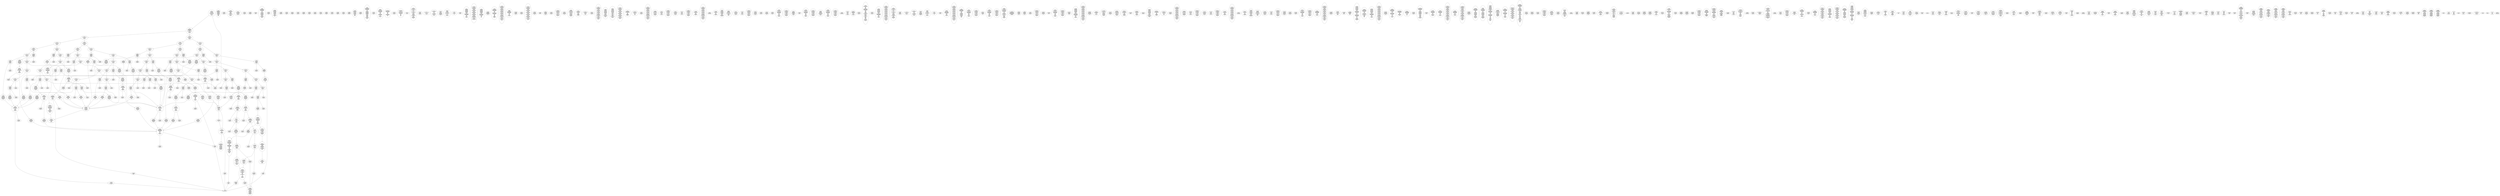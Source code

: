 /* Generated by GvGen v.1.0 (https://www.github.com/stricaud/gvgen) */

digraph G {
compound=true;
   node1 [label="[anywhere]"];
   node2 [label="# 0x0
PUSHX Data
PUSHX Data
MSTORE
PUSHX LogicData
CALLDATASIZE
LT
PUSHX Data
JUMPI
"];
   node3 [label="# 0xd
PUSHX Data
CALLDATALOAD
PUSHX BitData
SHR
PUSHX LogicData
GT
PUSHX Data
JUMPI
"];
   node4 [label="# 0x1e
PUSHX LogicData
GT
PUSHX Data
JUMPI
"];
   node5 [label="# 0x29
PUSHX LogicData
GT
PUSHX Data
JUMPI
"];
   node6 [label="# 0x34
PUSHX LogicData
EQ
PUSHX Data
JUMPI
"];
   node7 [label="# 0x3f
PUSHX LogicData
EQ
PUSHX Data
JUMPI
"];
   node8 [label="# 0x4a
PUSHX LogicData
EQ
PUSHX Data
JUMPI
"];
   node9 [label="# 0x55
PUSHX LogicData
EQ
PUSHX Data
JUMPI
"];
   node10 [label="# 0x60
PUSHX LogicData
EQ
PUSHX Data
JUMPI
"];
   node11 [label="# 0x6b
PUSHX Data
REVERT
"];
   node12 [label="# 0x6f
JUMPDEST
PUSHX LogicData
EQ
PUSHX Data
JUMPI
"];
   node13 [label="# 0x7b
PUSHX LogicData
EQ
PUSHX Data
JUMPI
"];
   node14 [label="# 0x86
PUSHX LogicData
EQ
PUSHX Data
JUMPI
"];
   node15 [label="# 0x91
PUSHX LogicData
EQ
PUSHX Data
JUMPI
"];
   node16 [label="# 0x9c
PUSHX LogicData
EQ
PUSHX Data
JUMPI
"];
   node17 [label="# 0xa7
PUSHX Data
REVERT
"];
   node18 [label="# 0xab
JUMPDEST
PUSHX LogicData
GT
PUSHX Data
JUMPI
"];
   node19 [label="# 0xb7
PUSHX LogicData
EQ
PUSHX Data
JUMPI
"];
   node20 [label="# 0xc2
PUSHX LogicData
EQ
PUSHX Data
JUMPI
"];
   node21 [label="# 0xcd
PUSHX LogicData
EQ
PUSHX Data
JUMPI
"];
   node22 [label="# 0xd8
PUSHX LogicData
EQ
PUSHX Data
JUMPI
"];
   node23 [label="# 0xe3
PUSHX LogicData
EQ
PUSHX Data
JUMPI
"];
   node24 [label="# 0xee
PUSHX Data
REVERT
"];
   node25 [label="# 0xf2
JUMPDEST
PUSHX LogicData
EQ
PUSHX Data
JUMPI
"];
   node26 [label="# 0xfe
PUSHX LogicData
EQ
PUSHX Data
JUMPI
"];
   node27 [label="# 0x109
PUSHX LogicData
EQ
PUSHX Data
JUMPI
"];
   node28 [label="# 0x114
PUSHX LogicData
EQ
PUSHX Data
JUMPI
"];
   node29 [label="# 0x11f
PUSHX LogicData
EQ
PUSHX Data
JUMPI
"];
   node30 [label="# 0x12a
PUSHX Data
REVERT
"];
   node31 [label="# 0x12e
JUMPDEST
PUSHX LogicData
GT
PUSHX Data
JUMPI
"];
   node32 [label="# 0x13a
PUSHX LogicData
GT
PUSHX Data
JUMPI
"];
   node33 [label="# 0x145
PUSHX LogicData
EQ
PUSHX Data
JUMPI
"];
   node34 [label="# 0x150
PUSHX LogicData
EQ
PUSHX Data
JUMPI
"];
   node35 [label="# 0x15b
PUSHX LogicData
EQ
PUSHX Data
JUMPI
"];
   node36 [label="# 0x166
PUSHX LogicData
EQ
PUSHX Data
JUMPI
"];
   node37 [label="# 0x171
PUSHX LogicData
EQ
PUSHX Data
JUMPI
"];
   node38 [label="# 0x17c
PUSHX Data
REVERT
"];
   node39 [label="# 0x180
JUMPDEST
PUSHX LogicData
EQ
PUSHX Data
JUMPI
"];
   node40 [label="# 0x18c
PUSHX LogicData
EQ
PUSHX Data
JUMPI
"];
   node41 [label="# 0x197
PUSHX LogicData
EQ
PUSHX Data
JUMPI
"];
   node42 [label="# 0x1a2
PUSHX LogicData
EQ
PUSHX Data
JUMPI
"];
   node43 [label="# 0x1ad
PUSHX LogicData
EQ
PUSHX Data
JUMPI
"];
   node44 [label="# 0x1b8
PUSHX Data
REVERT
"];
   node45 [label="# 0x1bc
JUMPDEST
PUSHX LogicData
GT
PUSHX Data
JUMPI
"];
   node46 [label="# 0x1c8
PUSHX LogicData
EQ
PUSHX Data
JUMPI
"];
   node47 [label="# 0x1d3
PUSHX LogicData
EQ
PUSHX Data
JUMPI
"];
   node48 [label="# 0x1de
PUSHX LogicData
EQ
PUSHX Data
JUMPI
"];
   node49 [label="# 0x1e9
PUSHX LogicData
EQ
PUSHX Data
JUMPI
"];
   node50 [label="# 0x1f4
PUSHX LogicData
EQ
PUSHX Data
JUMPI
"];
   node51 [label="# 0x1ff
PUSHX Data
REVERT
"];
   node52 [label="# 0x203
JUMPDEST
PUSHX LogicData
EQ
PUSHX Data
JUMPI
"];
   node53 [label="# 0x20e
PUSHX LogicData
EQ
PUSHX Data
JUMPI
"];
   node54 [label="# 0x219
PUSHX LogicData
EQ
PUSHX Data
JUMPI
"];
   node55 [label="# 0x224
PUSHX LogicData
EQ
PUSHX Data
JUMPI
"];
   node56 [label="# 0x22f
PUSHX LogicData
EQ
PUSHX Data
JUMPI
"];
   node57 [label="# 0x23a
JUMPDEST
PUSHX Data
REVERT
"];
   node58 [label="# 0x23f
JUMPDEST
CALLVALUE
ISZERO
PUSHX Data
JUMPI
"];
   node59 [label="# 0x247
PUSHX Data
REVERT
"];
   node60 [label="# 0x24b
JUMPDEST
PUSHX Data
PUSHX Data
CALLDATASIZE
PUSHX Data
PUSHX Data
JUMP
"];
   node61 [label="# 0x25a
JUMPDEST
PUSHX Data
PUSHX Data
MSTORE
PUSHX Data
MSTORE
PUSHX Data
SHA3
SLOAD
JUMP
"];
   node62 [label="# 0x26c
JUMPDEST
PUSHX MemData
MLOAD
MSTORE
PUSHX ArithData
ADD
"];
   node63 [label="# 0x276
JUMPDEST
PUSHX MemData
MLOAD
SUB
RETURN
"];
   node64 [label="# 0x27f
JUMPDEST
CALLVALUE
ISZERO
PUSHX Data
JUMPI
"];
   node65 [label="# 0x287
PUSHX Data
REVERT
"];
   node66 [label="# 0x28b
JUMPDEST
PUSHX Data
PUSHX Data
CALLDATASIZE
PUSHX Data
PUSHX Data
JUMP
"];
   node67 [label="# 0x29a
JUMPDEST
PUSHX Data
JUMP
"];
   node68 [label="# 0x29f
JUMPDEST
PUSHX MemData
MLOAD
ISZERO
ISZERO
MSTORE
PUSHX ArithData
ADD
PUSHX Data
JUMP
"];
   node69 [label="# 0x2af
JUMPDEST
CALLVALUE
ISZERO
PUSHX Data
JUMPI
"];
   node70 [label="# 0x2b7
PUSHX Data
REVERT
"];
   node71 [label="# 0x2bb
JUMPDEST
PUSHX Data
PUSHX Data
JUMP
"];
   node72 [label="# 0x2c4
JUMPDEST
PUSHX MemData
MLOAD
PUSHX Data
PUSHX Data
JUMP
"];
   node73 [label="# 0x2d1
JUMPDEST
CALLVALUE
ISZERO
PUSHX Data
JUMPI
"];
   node74 [label="# 0x2d9
PUSHX Data
REVERT
"];
   node75 [label="# 0x2dd
JUMPDEST
PUSHX Data
PUSHX Data
CALLDATASIZE
PUSHX Data
PUSHX Data
JUMP
"];
   node76 [label="# 0x2ec
JUMPDEST
PUSHX Data
JUMP
"];
   node77 [label="# 0x2f1
JUMPDEST
PUSHX MemData
MLOAD
PUSHX ArithData
PUSHX BitData
PUSHX BitData
SHL
SUB
AND
MSTORE
PUSHX ArithData
ADD
PUSHX Data
JUMP
"];
   node78 [label="# 0x309
JUMPDEST
CALLVALUE
ISZERO
PUSHX Data
JUMPI
"];
   node79 [label="# 0x311
PUSHX Data
REVERT
"];
   node80 [label="# 0x315
JUMPDEST
PUSHX Data
PUSHX Data
CALLDATASIZE
PUSHX Data
PUSHX Data
JUMP
"];
   node81 [label="# 0x324
JUMPDEST
PUSHX Data
JUMP
"];
   node82 [label="# 0x329
JUMPDEST
STOP
"];
   node83 [label="# 0x32b
JUMPDEST
CALLVALUE
ISZERO
PUSHX Data
JUMPI
"];
   node84 [label="# 0x333
PUSHX Data
REVERT
"];
   node85 [label="# 0x337
JUMPDEST
SELFBALANCE
PUSHX Data
JUMP
"];
   node86 [label="# 0x33e
JUMPDEST
CALLVALUE
ISZERO
PUSHX Data
JUMPI
"];
   node87 [label="# 0x346
PUSHX Data
REVERT
"];
   node88 [label="# 0x34a
JUMPDEST
PUSHX Data
PUSHX Data
CALLDATASIZE
PUSHX Data
PUSHX Data
JUMP
"];
   node89 [label="# 0x359
JUMPDEST
PUSHX ArithData
PUSHX BitData
PUSHX BitData
SHL
SUB
AND
PUSHX Data
MSTORE
PUSHX Data
PUSHX Data
MSTORE
PUSHX Data
SHA3
SLOAD
PUSHX BitData
AND
JUMP
"];
   node90 [label="# 0x377
JUMPDEST
CALLVALUE
ISZERO
PUSHX Data
JUMPI
"];
   node91 [label="# 0x37f
PUSHX Data
REVERT
"];
   node92 [label="# 0x383
JUMPDEST
PUSHX Data
PUSHX Data
CALLDATASIZE
PUSHX Data
PUSHX Data
JUMP
"];
   node93 [label="# 0x392
JUMPDEST
PUSHX Data
JUMP
"];
   node94 [label="# 0x397
JUMPDEST
CALLVALUE
ISZERO
PUSHX Data
JUMPI
"];
   node95 [label="# 0x39f
PUSHX Data
REVERT
"];
   node96 [label="# 0x3a3
JUMPDEST
PUSHX Data
PUSHX Data
CALLDATASIZE
PUSHX Data
PUSHX Data
JUMP
"];
   node97 [label="# 0x3b2
JUMPDEST
PUSHX Data
PUSHX Data
MSTORE
PUSHX Data
MSTORE
PUSHX Data
SHA3
SLOAD
PUSHX BitData
AND
JUMP
"];
   node98 [label="# 0x3c7
JUMPDEST
CALLVALUE
ISZERO
PUSHX Data
JUMPI
"];
   node99 [label="# 0x3cf
PUSHX Data
REVERT
"];
   node100 [label="# 0x3d3
JUMPDEST
PUSHX Data
PUSHX StorData
SLOAD
JUMP
"];
   node101 [label="# 0x3dd
JUMPDEST
CALLVALUE
ISZERO
PUSHX Data
JUMPI
"];
   node102 [label="# 0x3e5
PUSHX Data
REVERT
"];
   node103 [label="# 0x3e9
JUMPDEST
PUSHX Data
PUSHX Data
CALLDATASIZE
PUSHX Data
PUSHX Data
JUMP
"];
   node104 [label="# 0x3f8
JUMPDEST
PUSHX Data
JUMP
"];
   node105 [label="# 0x3fd
JUMPDEST
PUSHX Data
PUSHX Data
CALLDATASIZE
PUSHX Data
PUSHX Data
JUMP
"];
   node106 [label="# 0x40b
JUMPDEST
PUSHX Data
JUMP
"];
   node107 [label="# 0x410
JUMPDEST
PUSHX Data
PUSHX Data
CALLDATASIZE
PUSHX Data
PUSHX Data
JUMP
"];
   node108 [label="# 0x41e
JUMPDEST
PUSHX Data
JUMP
"];
   node109 [label="# 0x423
JUMPDEST
CALLVALUE
ISZERO
PUSHX Data
JUMPI
"];
   node110 [label="# 0x42b
PUSHX Data
REVERT
"];
   node111 [label="# 0x42f
JUMPDEST
PUSHX Data
PUSHX Data
CALLDATASIZE
PUSHX Data
PUSHX Data
JUMP
"];
   node112 [label="# 0x43e
JUMPDEST
PUSHX Data
JUMP
"];
   node113 [label="# 0x443
JUMPDEST
CALLVALUE
ISZERO
PUSHX Data
JUMPI
"];
   node114 [label="# 0x44b
PUSHX Data
REVERT
"];
   node115 [label="# 0x44f
JUMPDEST
PUSHX Data
PUSHX Data
CALLDATASIZE
PUSHX Data
PUSHX Data
JUMP
"];
   node116 [label="# 0x45e
JUMPDEST
PUSHX Data
JUMP
"];
   node117 [label="# 0x463
JUMPDEST
CALLVALUE
ISZERO
PUSHX Data
JUMPI
"];
   node118 [label="# 0x46b
PUSHX Data
REVERT
"];
   node119 [label="# 0x46f
JUMPDEST
PUSHX Data
PUSHX Data
JUMP
"];
   node120 [label="# 0x478
JUMPDEST
CALLVALUE
ISZERO
PUSHX Data
JUMPI
"];
   node121 [label="# 0x480
PUSHX Data
REVERT
"];
   node122 [label="# 0x484
JUMPDEST
PUSHX Data
PUSHX Data
CALLDATASIZE
PUSHX Data
PUSHX Data
JUMP
"];
   node123 [label="# 0x493
JUMPDEST
PUSHX Data
JUMP
"];
   node124 [label="# 0x498
JUMPDEST
CALLVALUE
ISZERO
PUSHX Data
JUMPI
"];
   node125 [label="# 0x4a0
PUSHX Data
REVERT
"];
   node126 [label="# 0x4a4
JUMPDEST
PUSHX Data
PUSHX Data
JUMP
"];
   node127 [label="# 0x4ad
JUMPDEST
CALLVALUE
ISZERO
PUSHX Data
JUMPI
"];
   node128 [label="# 0x4b5
PUSHX Data
REVERT
"];
   node129 [label="# 0x4b9
JUMPDEST
PUSHX Data
PUSHX Data
CALLDATASIZE
PUSHX Data
PUSHX Data
JUMP
"];
   node130 [label="# 0x4c8
JUMPDEST
PUSHX Data
JUMP
"];
   node131 [label="# 0x4cd
JUMPDEST
CALLVALUE
ISZERO
PUSHX Data
JUMPI
"];
   node132 [label="# 0x4d5
PUSHX Data
REVERT
"];
   node133 [label="# 0x4d9
JUMPDEST
PUSHX Data
PUSHX Data
JUMP
"];
   node134 [label="# 0x4e2
JUMPDEST
CALLVALUE
ISZERO
PUSHX Data
JUMPI
"];
   node135 [label="# 0x4ea
PUSHX Data
REVERT
"];
   node136 [label="# 0x4ee
JUMPDEST
PUSHX Data
PUSHX StorData
SLOAD
JUMP
"];
   node137 [label="# 0x4f8
JUMPDEST
CALLVALUE
ISZERO
PUSHX Data
JUMPI
"];
   node138 [label="# 0x500
PUSHX Data
REVERT
"];
   node139 [label="# 0x504
JUMPDEST
PUSHX StorData
SLOAD
PUSHX ArithData
PUSHX BitData
PUSHX BitData
SHL
SUB
AND
PUSHX Data
JUMP
"];
   node140 [label="# 0x516
JUMPDEST
CALLVALUE
ISZERO
PUSHX Data
JUMPI
"];
   node141 [label="# 0x51e
PUSHX Data
REVERT
"];
   node142 [label="# 0x522
JUMPDEST
PUSHX Data
PUSHX Data
CALLDATASIZE
PUSHX Data
PUSHX Data
JUMP
"];
   node143 [label="# 0x531
JUMPDEST
PUSHX Data
JUMP
"];
   node144 [label="# 0x536
JUMPDEST
CALLVALUE
ISZERO
PUSHX Data
JUMPI
"];
   node145 [label="# 0x53e
PUSHX Data
REVERT
"];
   node146 [label="# 0x542
JUMPDEST
PUSHX Data
PUSHX Data
JUMP
"];
   node147 [label="# 0x54b
JUMPDEST
CALLVALUE
ISZERO
PUSHX Data
JUMPI
"];
   node148 [label="# 0x553
PUSHX Data
REVERT
"];
   node149 [label="# 0x557
JUMPDEST
PUSHX Data
PUSHX StorData
SLOAD
JUMP
"];
   node150 [label="# 0x561
JUMPDEST
CALLVALUE
ISZERO
PUSHX Data
JUMPI
"];
   node151 [label="# 0x569
PUSHX Data
REVERT
"];
   node152 [label="# 0x56d
JUMPDEST
PUSHX Data
PUSHX StorData
SLOAD
JUMP
"];
   node153 [label="# 0x577
JUMPDEST
CALLVALUE
ISZERO
PUSHX Data
JUMPI
"];
   node154 [label="# 0x57f
PUSHX Data
REVERT
"];
   node155 [label="# 0x583
JUMPDEST
PUSHX Data
PUSHX Data
CALLDATASIZE
PUSHX Data
PUSHX Data
JUMP
"];
   node156 [label="# 0x592
JUMPDEST
PUSHX Data
JUMP
"];
   node157 [label="# 0x597
JUMPDEST
CALLVALUE
ISZERO
PUSHX Data
JUMPI
"];
   node158 [label="# 0x59f
PUSHX Data
REVERT
"];
   node159 [label="# 0x5a3
JUMPDEST
PUSHX Data
PUSHX Data
CALLDATASIZE
PUSHX Data
PUSHX Data
JUMP
"];
   node160 [label="# 0x5b2
JUMPDEST
PUSHX Data
JUMP
"];
   node161 [label="# 0x5b7
JUMPDEST
CALLVALUE
ISZERO
PUSHX Data
JUMPI
"];
   node162 [label="# 0x5bf
PUSHX Data
REVERT
"];
   node163 [label="# 0x5c3
JUMPDEST
PUSHX Data
PUSHX StorData
SLOAD
JUMP
"];
   node164 [label="# 0x5cd
JUMPDEST
CALLVALUE
ISZERO
PUSHX Data
JUMPI
"];
   node165 [label="# 0x5d5
PUSHX Data
REVERT
"];
   node166 [label="# 0x5d9
JUMPDEST
PUSHX Data
PUSHX StorData
SLOAD
JUMP
"];
   node167 [label="# 0x5e3
JUMPDEST
CALLVALUE
ISZERO
PUSHX Data
JUMPI
"];
   node168 [label="# 0x5eb
PUSHX Data
REVERT
"];
   node169 [label="# 0x5ef
JUMPDEST
PUSHX Data
PUSHX Data
CALLDATASIZE
PUSHX Data
PUSHX Data
JUMP
"];
   node170 [label="# 0x5fe
JUMPDEST
PUSHX Data
JUMP
"];
   node171 [label="# 0x603
JUMPDEST
CALLVALUE
ISZERO
PUSHX Data
JUMPI
"];
   node172 [label="# 0x60b
PUSHX Data
REVERT
"];
   node173 [label="# 0x60f
JUMPDEST
PUSHX Data
PUSHX Data
CALLDATASIZE
PUSHX Data
PUSHX Data
JUMP
"];
   node174 [label="# 0x61e
JUMPDEST
PUSHX Data
JUMP
"];
   node175 [label="# 0x623
JUMPDEST
CALLVALUE
ISZERO
PUSHX Data
JUMPI
"];
   node176 [label="# 0x62b
PUSHX Data
REVERT
"];
   node177 [label="# 0x62f
JUMPDEST
PUSHX Data
PUSHX Data
JUMP
"];
   node178 [label="# 0x638
JUMPDEST
CALLVALUE
ISZERO
PUSHX Data
JUMPI
"];
   node179 [label="# 0x640
PUSHX Data
REVERT
"];
   node180 [label="# 0x644
JUMPDEST
PUSHX Data
PUSHX StorData
SLOAD
JUMP
"];
   node181 [label="# 0x64e
JUMPDEST
CALLVALUE
ISZERO
PUSHX Data
JUMPI
"];
   node182 [label="# 0x656
PUSHX Data
REVERT
"];
   node183 [label="# 0x65a
JUMPDEST
PUSHX Data
PUSHX Data
CALLDATASIZE
PUSHX Data
PUSHX Data
JUMP
"];
   node184 [label="# 0x669
JUMPDEST
PUSHX Data
JUMP
"];
   node185 [label="# 0x66e
JUMPDEST
CALLVALUE
ISZERO
PUSHX Data
JUMPI
"];
   node186 [label="# 0x676
PUSHX Data
REVERT
"];
   node187 [label="# 0x67a
JUMPDEST
PUSHX Data
PUSHX StorData
SLOAD
JUMP
"];
   node188 [label="# 0x684
JUMPDEST
CALLVALUE
ISZERO
PUSHX Data
JUMPI
"];
   node189 [label="# 0x68c
PUSHX Data
REVERT
"];
   node190 [label="# 0x690
JUMPDEST
PUSHX Data
PUSHX Data
CALLDATASIZE
PUSHX Data
PUSHX Data
JUMP
"];
   node191 [label="# 0x69f
JUMPDEST
PUSHX Data
PUSHX Data
MSTORE
PUSHX Data
MSTORE
PUSHX Data
SHA3
SLOAD
JUMP
"];
   node192 [label="# 0x6b1
JUMPDEST
PUSHX Data
PUSHX Data
CALLDATASIZE
PUSHX Data
PUSHX Data
JUMP
"];
   node193 [label="# 0x6bf
JUMPDEST
PUSHX Data
JUMP
"];
   node194 [label="# 0x6c4
JUMPDEST
CALLVALUE
ISZERO
PUSHX Data
JUMPI
"];
   node195 [label="# 0x6cc
PUSHX Data
REVERT
"];
   node196 [label="# 0x6d0
JUMPDEST
PUSHX Data
PUSHX Data
CALLDATASIZE
PUSHX Data
PUSHX Data
JUMP
"];
   node197 [label="# 0x6df
JUMPDEST
PUSHX ArithData
PUSHX BitData
PUSHX BitData
SHL
SUB
AND
PUSHX Data
MSTORE
PUSHX Data
PUSHX Data
MSTORE
PUSHX Data
SHA3
AND
MSTORE
MSTORE
SHA3
SLOAD
PUSHX BitData
AND
JUMP
"];
   node198 [label="# 0x70d
JUMPDEST
CALLVALUE
ISZERO
PUSHX Data
JUMPI
"];
   node199 [label="# 0x715
PUSHX Data
REVERT
"];
   node200 [label="# 0x719
JUMPDEST
PUSHX Data
PUSHX Data
CALLDATASIZE
PUSHX Data
PUSHX Data
JUMP
"];
   node201 [label="# 0x728
JUMPDEST
PUSHX Data
JUMP
"];
   node202 [label="# 0x72d
JUMPDEST
PUSHX Data
PUSHX ArithData
PUSHX BitData
PUSHX BitData
SHL
SUB
NOT
AND
PUSHX BitData
PUSHX BitData
SHL
EQ
PUSHX Data
JUMPI
"];
   node203 [label="# 0x749
PUSHX ArithData
PUSHX BitData
PUSHX BitData
SHL
SUB
NOT
AND
PUSHX BitData
PUSHX BitData
SHL
EQ
"];
   node204 [label="# 0x75e
JUMPDEST
PUSHX Data
JUMPI
"];
   node205 [label="# 0x764
PUSHX BitData
PUSHX BitData
SHL
PUSHX ArithData
PUSHX BitData
PUSHX BitData
SHL
SUB
NOT
AND
EQ
"];
   node206 [label="# 0x779
JUMPDEST
JUMP
"];
   node207 [label="# 0x77f
JUMPDEST
PUSHX Data
PUSHX StorData
SLOAD
PUSHX Data
PUSHX Data
JUMP
"];
   node208 [label="# 0x78e
JUMPDEST
PUSHX ArithData
ADD
PUSHX ArithData
DIV
MUL
PUSHX ArithData
ADD
PUSHX MemData
MLOAD
ADD
PUSHX Data
MSTORE
MSTORE
PUSHX ArithData
ADD
SLOAD
PUSHX Data
PUSHX Data
JUMP
"];
   node209 [label="# 0x7ba
JUMPDEST
ISZERO
PUSHX Data
JUMPI
"];
   node210 [label="# 0x7c1
PUSHX LogicData
LT
PUSHX Data
JUMPI
"];
   node211 [label="# 0x7c9
PUSHX ArithData
SLOAD
DIV
MUL
MSTORE
PUSHX ArithData
ADD
PUSHX Data
JUMP
"];
   node212 [label="# 0x7dc
JUMPDEST
ADD
PUSHX Data
MSTORE
PUSHX Data
PUSHX Data
SHA3
"];
   node213 [label="# 0x7ea
JUMPDEST
SLOAD
MSTORE
PUSHX ArithData
ADD
PUSHX ArithData
ADD
GT
PUSHX Data
JUMPI
"];
   node214 [label="# 0x7fe
SUB
PUSHX BitData
AND
ADD
"];
   node215 [label="# 0x807
JUMPDEST
JUMP
"];
   node216 [label="# 0x811
JUMPDEST
PUSHX Data
MSTORE
PUSHX Data
PUSHX Data
MSTORE
PUSHX Data
SHA3
SLOAD
PUSHX ArithData
PUSHX BitData
PUSHX BitData
SHL
SUB
AND
PUSHX Data
JUMPI
"];
   node217 [label="# 0x82e
PUSHX MemData
MLOAD
PUSHX BitData
PUSHX BitData
SHL
MSTORE
PUSHX Data
PUSHX ArithData
ADD
MSTORE
PUSHX Data
PUSHX ArithData
ADD
MSTORE
PUSHX Data
PUSHX ArithData
ADD
MSTORE
PUSHX BitData
PUSHX BitData
SHL
PUSHX ArithData
ADD
MSTORE
PUSHX ArithData
ADD
"];
   node218 [label="# 0x886
JUMPDEST
PUSHX MemData
MLOAD
SUB
REVERT
"];
   node219 [label="# 0x88f
JUMPDEST
PUSHX Data
MSTORE
PUSHX Data
PUSHX Data
MSTORE
PUSHX Data
SHA3
SLOAD
PUSHX ArithData
PUSHX BitData
PUSHX BitData
SHL
SUB
AND
JUMP
"];
   node220 [label="# 0x8ab
JUMPDEST
PUSHX Data
PUSHX Data
PUSHX Data
JUMP
"];
   node221 [label="# 0x8b6
JUMPDEST
PUSHX ArithData
PUSHX BitData
PUSHX BitData
SHL
SUB
AND
PUSHX ArithData
PUSHX BitData
PUSHX BitData
SHL
SUB
AND
EQ
ISZERO
PUSHX Data
JUMPI
"];
   node222 [label="# 0x8d3
PUSHX MemData
MLOAD
PUSHX BitData
PUSHX BitData
SHL
MSTORE
PUSHX Data
PUSHX ArithData
ADD
MSTORE
PUSHX Data
PUSHX ArithData
ADD
MSTORE
PUSHX Data
PUSHX ArithData
ADD
MSTORE
PUSHX BitData
PUSHX BitData
SHL
PUSHX ArithData
ADD
MSTORE
PUSHX ArithData
ADD
PUSHX Data
JUMP
"];
   node223 [label="# 0x924
JUMPDEST
CALLER
PUSHX ArithData
PUSHX BitData
PUSHX BitData
SHL
SUB
AND
EQ
PUSHX Data
JUMPI
"];
   node224 [label="# 0x936
PUSHX Data
CALLER
PUSHX Data
JUMP
"];
   node225 [label="# 0x940
JUMPDEST
PUSHX Data
JUMPI
"];
   node226 [label="# 0x945
PUSHX MemData
MLOAD
PUSHX BitData
PUSHX BitData
SHL
MSTORE
PUSHX Data
PUSHX ArithData
ADD
MSTORE
PUSHX Data
PUSHX ArithData
ADD
MSTORE
PUSHX Data
PUSHX ArithData
ADD
MSTORE
PUSHX Data
PUSHX ArithData
ADD
MSTORE
PUSHX ArithData
ADD
PUSHX Data
JUMP
"];
   node227 [label="# 0x9b2
JUMPDEST
PUSHX Data
PUSHX Data
JUMP
"];
   node228 [label="# 0x9bc
JUMPDEST
JUMP
"];
   node229 [label="# 0x9c1
JUMPDEST
PUSHX Data
CALLER
PUSHX Data
JUMP
"];
   node230 [label="# 0x9cb
JUMPDEST
PUSHX Data
JUMPI
"];
   node231 [label="# 0x9d0
PUSHX MemData
MLOAD
PUSHX BitData
PUSHX BitData
SHL
MSTORE
PUSHX ArithData
ADD
PUSHX Data
PUSHX Data
JUMP
"];
   node232 [label="# 0x9e7
JUMPDEST
PUSHX Data
PUSHX Data
JUMP
"];
   node233 [label="# 0x9f2
JUMPDEST
PUSHX Data
PUSHX MemData
MLOAD
PUSHX ArithData
ADD
PUSHX Data
MSTORE
PUSHX Data
MSTORE
PUSHX Data
JUMP
"];
   node234 [label="# 0xa0d
JUMPDEST
PUSHX StorData
SLOAD
TIMESTAMP
LT
ISZERO
ISZERO
PUSHX Data
JUMPI
"];
   node235 [label="# 0xa1a
PUSHX StorData
SLOAD
TIMESTAMP
GT
ISZERO
"];
   node236 [label="# 0xa21
JUMPDEST
PUSHX Data
JUMPI
"];
   node237 [label="# 0xa26
PUSHX MemData
MLOAD
PUSHX BitData
PUSHX BitData
SHL
MSTORE
PUSHX Data
PUSHX ArithData
ADD
MSTORE
PUSHX Data
PUSHX ArithData
ADD
MSTORE
PUSHX BitData
PUSHX BitData
SHL
PUSHX ArithData
ADD
MSTORE
PUSHX ArithData
ADD
PUSHX Data
JUMP
"];
   node238 [label="# 0xa5f
JUMPDEST
CALLER
PUSHX Data
MSTORE
PUSHX Data
PUSHX Data
MSTORE
PUSHX Data
SHA3
SLOAD
PUSHX Data
PUSHX BitData
AND
PUSHX Data
JUMP
"];
   node239 [label="# 0xa7c
JUMPDEST
CALLER
PUSHX Data
MSTORE
PUSHX Data
PUSHX Data
MSTORE
PUSHX Data
SHA3
SLOAD
PUSHX BitData
AND
ISZERO
ISZERO
PUSHX LogicData
EQ
PUSHX Data
JUMPI
"];
   node240 [label="# 0xa9c
PUSHX MemData
MLOAD
PUSHX BitData
PUSHX BitData
SHL
MSTORE
PUSHX Data
PUSHX ArithData
ADD
MSTORE
PUSHX Data
PUSHX ArithData
ADD
MSTORE
PUSHX Data
PUSHX ArithData
ADD
MSTORE
PUSHX ArithData
ADD
PUSHX Data
JUMP
"];
   node241 [label="# 0xae3
JUMPDEST
PUSHX LogicData
PUSHX BitData
AND
LT
ISZERO
ISZERO
PUSHX Data
JUMPI
"];
   node242 [label="# 0xaf2
PUSHX StorData
SLOAD
PUSHX BitData
AND
GT
ISZERO
"];
   node243 [label="# 0xafc
JUMPDEST
PUSHX Data
JUMPI
"];
   node244 [label="# 0xb01
PUSHX MemData
MLOAD
PUSHX BitData
PUSHX BitData
SHL
MSTORE
PUSHX Data
PUSHX ArithData
ADD
MSTORE
PUSHX Data
PUSHX ArithData
ADD
MSTORE
PUSHX BitData
PUSHX BitData
SHL
PUSHX ArithData
ADD
MSTORE
PUSHX ArithData
ADD
PUSHX Data
JUMP
"];
   node245 [label="# 0xb40
JUMPDEST
PUSHX BitData
AND
PUSHX StorData
SLOAD
PUSHX Data
PUSHX Data
JUMP
"];
   node246 [label="# 0xb51
JUMPDEST
CALLVALUE
LT
ISZERO
PUSHX Data
JUMPI
"];
   node247 [label="# 0xb59
PUSHX MemData
MLOAD
PUSHX BitData
PUSHX BitData
SHL
MSTORE
PUSHX ArithData
ADD
PUSHX Data
PUSHX Data
JUMP
"];
   node248 [label="# 0xb70
JUMPDEST
PUSHX StorData
SLOAD
PUSHX Data
PUSHX Data
JUMP
"];
   node249 [label="# 0xb7b
JUMPDEST
GT
ISZERO
PUSHX Data
JUMPI
"];
   node250 [label="# 0xb82
PUSHX MemData
MLOAD
PUSHX BitData
PUSHX BitData
SHL
MSTORE
PUSHX ArithData
ADD
PUSHX Data
PUSHX Data
JUMP
"];
   node251 [label="# 0xb99
JUMPDEST
PUSHX StorData
SLOAD
GT
ISZERO
PUSHX Data
JUMPI
"];
   node252 [label="# 0xba4
PUSHX MemData
MLOAD
PUSHX BitData
PUSHX BitData
SHL
MSTORE
PUSHX Data
PUSHX ArithData
ADD
MSTORE
PUSHX Data
PUSHX ArithData
ADD
MSTORE
PUSHX BitData
PUSHX BitData
SHL
PUSHX ArithData
ADD
MSTORE
PUSHX ArithData
ADD
PUSHX Data
JUMP
"];
   node253 [label="# 0xbe5
JUMPDEST
PUSHX Data
"];
   node254 [label="# 0xbe8
JUMPDEST
PUSHX BitData
AND
LT
ISZERO
PUSHX Data
JUMPI
"];
   node255 [label="# 0xbf4
CALLER
PUSHX Data
MSTORE
PUSHX Data
PUSHX Data
MSTORE
PUSHX Data
SHA3
SLOAD
PUSHX Data
PUSHX Data
JUMP
"];
   node256 [label="# 0xc0e
JUMPDEST
SSTORE
PUSHX Data
PUSHX StorData
SLOAD
PUSHX ArithData
ADD
SSTORE
JUMP
"];
   node257 [label="# 0xc21
JUMPDEST
PUSHX StorData
SLOAD
PUSHX Data
PUSHX Data
JUMP
"];
   node258 [label="# 0xc2c
JUMPDEST
GT
ISZERO
PUSHX Data
JUMPI
"];
   node259 [label="# 0xc33
PUSHX MemData
MLOAD
PUSHX BitData
PUSHX BitData
SHL
MSTORE
PUSHX ArithData
ADD
PUSHX Data
PUSHX Data
JUMP
"];
   node260 [label="# 0xc4a
JUMPDEST
PUSHX Data
CALLER
PUSHX Data
PUSHX Data
JUMP
"];
   node261 [label="# 0xc56
JUMPDEST
PUSHX Data
JUMP
"];
   node262 [label="# 0xc5b
JUMPDEST
PUSHX Data
PUSHX Data
JUMP
"];
   node263 [label="# 0xc65
JUMPDEST
PUSHX Data
JUMP
"];
   node264 [label="# 0xc6d
JUMPDEST
PUSHX StorData
SLOAD
PUSHX ArithData
PUSHX BitData
PUSHX BitData
SHL
SUB
AND
CALLER
EQ
PUSHX Data
JUMPI
"];
   node265 [label="# 0xc80
PUSHX MemData
MLOAD
PUSHX BitData
PUSHX BitData
SHL
MSTORE
PUSHX ArithData
ADD
PUSHX Data
PUSHX Data
JUMP
"];
   node266 [label="# 0xc97
JUMPDEST
PUSHX Data
ADDRESS
PUSHX BitData
AND
PUSHX Data
JUMP
"];
   node267 [label="# 0xca5
JUMPDEST
JUMP
"];
   node268 [label="# 0xca9
JUMPDEST
PUSHX StorData
SLOAD
PUSHX ArithData
PUSHX BitData
PUSHX BitData
SHL
SUB
AND
CALLER
EQ
PUSHX Data
JUMPI
"];
   node269 [label="# 0xcbc
PUSHX MemData
MLOAD
PUSHX BitData
PUSHX BitData
SHL
MSTORE
PUSHX ArithData
ADD
PUSHX Data
PUSHX Data
JUMP
"];
   node270 [label="# 0xcd3
JUMPDEST
MLOAD
PUSHX Data
PUSHX Data
PUSHX ArithData
ADD
PUSHX Data
JUMP
"];
   node271 [label="# 0xce6
JUMPDEST
PUSHX StorData
SLOAD
PUSHX ArithData
PUSHX BitData
PUSHX BitData
SHL
SUB
AND
CALLER
EQ
PUSHX Data
JUMPI
"];
   node272 [label="# 0xcf9
PUSHX MemData
MLOAD
PUSHX BitData
PUSHX BitData
SHL
MSTORE
PUSHX ArithData
ADD
PUSHX Data
PUSHX Data
JUMP
"];
   node273 [label="# 0xd10
JUMPDEST
PUSHX Data
"];
   node274 [label="# 0xd13
JUMPDEST
MLOAD
LT
ISZERO
PUSHX Data
JUMPI
"];
   node275 [label="# 0xd1d
PUSHX Data
PUSHX Data
PUSHX Data
MLOAD
LT
PUSHX Data
JUMPI
"];
   node276 [label="# 0xd2d
PUSHX Data
PUSHX Data
JUMP
"];
   node277 [label="# 0xd34
JUMPDEST
PUSHX ArithData
MUL
ADD
ADD
MLOAD
PUSHX ArithData
PUSHX BitData
PUSHX BitData
SHL
SUB
AND
MSTORE
ADD
MSTORE
PUSHX ArithData
ADD
PUSHX Data
SHA3
SLOAD
PUSHX BitData
NOT
AND
ISZERO
ISZERO
OR
SSTORE
PUSHX Data
PUSHX Data
JUMP
"];
   node278 [label="# 0xd70
JUMPDEST
PUSHX Data
JUMP
"];
   node279 [label="# 0xd78
JUMPDEST
PUSHX Data
PUSHX Data
PUSHX StorData
SLOAD
JUMP
"];
   node280 [label="# 0xd83
JUMPDEST
JUMP
"];
   node281 [label="# 0xd88
JUMPDEST
PUSHX Data
MSTORE
PUSHX Data
PUSHX Data
MSTORE
PUSHX Data
SHA3
SLOAD
PUSHX ArithData
PUSHX BitData
PUSHX BitData
SHL
SUB
AND
PUSHX Data
JUMPI
"];
   node282 [label="# 0xda6
PUSHX MemData
MLOAD
PUSHX BitData
PUSHX BitData
SHL
MSTORE
PUSHX Data
PUSHX ArithData
ADD
MSTORE
PUSHX Data
PUSHX ArithData
ADD
MSTORE
PUSHX Data
PUSHX ArithData
ADD
MSTORE
PUSHX BitData
PUSHX BitData
SHL
PUSHX ArithData
ADD
MSTORE
PUSHX ArithData
ADD
PUSHX Data
JUMP
"];
   node283 [label="# 0xdff
JUMPDEST
PUSHX StorData
SLOAD
PUSHX Data
PUSHX Data
JUMP
"];
   node284 [label="# 0xe0c
JUMPDEST
PUSHX ArithData
ADD
PUSHX ArithData
DIV
MUL
PUSHX ArithData
ADD
PUSHX MemData
MLOAD
ADD
PUSHX Data
MSTORE
MSTORE
PUSHX ArithData
ADD
SLOAD
PUSHX Data
PUSHX Data
JUMP
"];
   node285 [label="# 0xe38
JUMPDEST
ISZERO
PUSHX Data
JUMPI
"];
   node286 [label="# 0xe3f
PUSHX LogicData
LT
PUSHX Data
JUMPI
"];
   node287 [label="# 0xe47
PUSHX ArithData
SLOAD
DIV
MUL
MSTORE
PUSHX ArithData
ADD
PUSHX Data
JUMP
"];
   node288 [label="# 0xe5a
JUMPDEST
ADD
PUSHX Data
MSTORE
PUSHX Data
PUSHX Data
SHA3
"];
   node289 [label="# 0xe68
JUMPDEST
SLOAD
MSTORE
PUSHX ArithData
ADD
PUSHX ArithData
ADD
GT
PUSHX Data
JUMPI
"];
   node290 [label="# 0xe7c
SUB
PUSHX BitData
AND
ADD
"];
   node291 [label="# 0xe85
JUMPDEST
JUMP
"];
   node292 [label="# 0xe8d
JUMPDEST
PUSHX Data
PUSHX ArithData
PUSHX BitData
PUSHX BitData
SHL
SUB
AND
PUSHX Data
JUMPI
"];
   node293 [label="# 0xe9e
PUSHX MemData
MLOAD
PUSHX BitData
PUSHX BitData
SHL
MSTORE
PUSHX Data
PUSHX ArithData
ADD
MSTORE
PUSHX Data
PUSHX ArithData
ADD
MSTORE
PUSHX Data
PUSHX ArithData
ADD
MSTORE
PUSHX BitData
PUSHX BitData
SHL
PUSHX ArithData
ADD
MSTORE
PUSHX ArithData
ADD
PUSHX Data
JUMP
"];
   node294 [label="# 0xef8
JUMPDEST
PUSHX ArithData
PUSHX BitData
PUSHX BitData
SHL
SUB
AND
PUSHX Data
MSTORE
PUSHX Data
PUSHX Data
MSTORE
PUSHX Data
SHA3
SLOAD
JUMP
"];
   node295 [label="# 0xf14
JUMPDEST
PUSHX StorData
SLOAD
PUSHX ArithData
PUSHX BitData
PUSHX BitData
SHL
SUB
AND
CALLER
EQ
PUSHX Data
JUMPI
"];
   node296 [label="# 0xf27
PUSHX MemData
MLOAD
PUSHX BitData
PUSHX BitData
SHL
MSTORE
PUSHX ArithData
ADD
PUSHX Data
PUSHX Data
JUMP
"];
   node297 [label="# 0xf3e
JUMPDEST
PUSHX Data
PUSHX Data
PUSHX Data
JUMP
"];
   node298 [label="# 0xf48
JUMPDEST
JUMP
"];
   node299 [label="# 0xf4a
JUMPDEST
PUSHX StorData
SLOAD
PUSHX ArithData
PUSHX BitData
PUSHX BitData
SHL
SUB
AND
CALLER
EQ
PUSHX Data
JUMPI
"];
   node300 [label="# 0xf5d
PUSHX MemData
MLOAD
PUSHX BitData
PUSHX BitData
SHL
MSTORE
PUSHX ArithData
ADD
PUSHX Data
PUSHX Data
JUMP
"];
   node301 [label="# 0xf74
JUMPDEST
PUSHX Data
SSTORE
JUMP
"];
   node302 [label="# 0xf79
JUMPDEST
PUSHX Data
PUSHX StorData
SLOAD
PUSHX Data
PUSHX Data
JUMP
"];
   node303 [label="# 0xf88
JUMPDEST
PUSHX StorData
SLOAD
PUSHX ArithData
PUSHX BitData
PUSHX BitData
SHL
SUB
AND
CALLER
EQ
PUSHX Data
JUMPI
"];
   node304 [label="# 0xf9b
PUSHX MemData
MLOAD
PUSHX BitData
PUSHX BitData
SHL
MSTORE
PUSHX ArithData
ADD
PUSHX Data
PUSHX Data
JUMP
"];
   node305 [label="# 0xfb2
JUMPDEST
PUSHX MemData
MLOAD
PUSHX ArithData
PUSHX BitData
PUSHX BitData
SHL
SUB
AND
SELFBALANCE
ISZERO
PUSHX ArithData
MUL
PUSHX Data
CALL
ISZERO
ISZERO
PUSHX Data
JUMPI
"];
   node306 [label="# 0xfde
RETURNDATASIZE
PUSHX Data
RETURNDATACOPY
RETURNDATASIZE
PUSHX Data
REVERT
"];
   node307 [label="# 0xfe7
JUMPDEST
PUSHX Data
CALLER
PUSHX Data
JUMP
"];
   node308 [label="# 0xff2
JUMPDEST
PUSHX Data
CALLER
PUSHX Data
JUMP
"];
   node309 [label="# 0xffc
JUMPDEST
PUSHX Data
JUMPI
"];
   node310 [label="# 0x1001
PUSHX MemData
MLOAD
PUSHX BitData
PUSHX BitData
SHL
MSTORE
PUSHX ArithData
ADD
PUSHX Data
PUSHX Data
JUMP
"];
   node311 [label="# 0x1018
JUMPDEST
PUSHX Data
PUSHX Data
JUMP
"];
   node312 [label="# 0x1024
JUMPDEST
JUMP
"];
   node313 [label="# 0x102a
JUMPDEST
PUSHX StorData
SLOAD
PUSHX ArithData
PUSHX BitData
PUSHX BitData
SHL
SUB
AND
CALLER
EQ
PUSHX Data
JUMPI
"];
   node314 [label="# 0x103d
PUSHX MemData
MLOAD
PUSHX BitData
PUSHX BitData
SHL
MSTORE
PUSHX ArithData
ADD
PUSHX Data
PUSHX Data
JUMP
"];
   node315 [label="# 0x1054
JUMPDEST
PUSHX Data
SSTORE
JUMP
"];
   node316 [label="# 0x1059
JUMPDEST
PUSHX StorData
SLOAD
PUSHX Data
PUSHX Data
JUMP
"];
   node317 [label="# 0x1066
JUMPDEST
PUSHX Data
MSTORE
PUSHX Data
PUSHX Data
MSTORE
PUSHX Data
SHA3
SLOAD
PUSHX Data
PUSHX ArithData
PUSHX BitData
PUSHX BitData
SHL
SUB
AND
PUSHX Data
JUMPI
"];
   node318 [label="# 0x1086
PUSHX MemData
MLOAD
PUSHX BitData
PUSHX BitData
SHL
MSTORE
PUSHX Data
PUSHX ArithData
ADD
MSTORE
PUSHX Data
PUSHX ArithData
ADD
MSTORE
PUSHX Data
PUSHX ArithData
ADD
MSTORE
PUSHX BitData
PUSHX BitData
SHL
PUSHX ArithData
ADD
MSTORE
PUSHX ArithData
ADD
PUSHX Data
JUMP
"];
   node319 [label="# 0x10e5
JUMPDEST
PUSHX Data
PUSHX Data
PUSHX Data
JUMP
"];
   node320 [label="# 0x10ef
JUMPDEST
PUSHX LogicData
MLOAD
GT
PUSHX Data
JUMPI
"];
   node321 [label="# 0x10fb
PUSHX MemData
MLOAD
PUSHX ArithData
ADD
PUSHX Data
MSTORE
PUSHX Data
MSTORE
PUSHX Data
JUMP
"];
   node322 [label="# 0x110f
JUMPDEST
PUSHX Data
PUSHX Data
JUMP
"];
   node323 [label="# 0x1119
JUMPDEST
PUSHX Data
PUSHX MemData
MLOAD
PUSHX ArithData
ADD
PUSHX Data
PUSHX Data
JUMP
"];
   node324 [label="# 0x112d
JUMPDEST
PUSHX MemData
MLOAD
PUSHX ArithData
SUB
SUB
MSTORE
PUSHX Data
MSTORE
"];
   node325 [label="# 0x113d
JUMPDEST
JUMP
"];
   node326 [label="# 0x1144
JUMPDEST
PUSHX StorData
SLOAD
TIMESTAMP
LT
ISZERO
PUSHX Data
JUMPI
"];
   node327 [label="# 0x114f
PUSHX Data
REVERT
"];
   node328 [label="# 0x1153
JUMPDEST
CALLER
PUSHX Data
MSTORE
PUSHX Data
PUSHX Data
MSTORE
PUSHX Data
SHA3
SLOAD
PUSHX Data
PUSHX BitData
AND
PUSHX Data
JUMP
"];
   node329 [label="# 0x1170
JUMPDEST
PUSHX LogicData
PUSHX BitData
AND
LT
ISZERO
ISZERO
PUSHX Data
JUMPI
"];
   node330 [label="# 0x1181
PUSHX StorData
SLOAD
PUSHX BitData
AND
GT
ISZERO
"];
   node331 [label="# 0x118b
JUMPDEST
PUSHX Data
JUMPI
"];
   node332 [label="# 0x1190
PUSHX MemData
MLOAD
PUSHX BitData
PUSHX BitData
SHL
MSTORE
PUSHX Data
PUSHX ArithData
ADD
MSTORE
PUSHX Data
PUSHX ArithData
ADD
MSTORE
PUSHX BitData
PUSHX BitData
SHL
PUSHX ArithData
ADD
MSTORE
PUSHX ArithData
ADD
PUSHX Data
JUMP
"];
   node333 [label="# 0x11cf
JUMPDEST
PUSHX BitData
AND
PUSHX StorData
SLOAD
PUSHX Data
PUSHX Data
JUMP
"];
   node334 [label="# 0x11e0
JUMPDEST
CALLVALUE
LT
ISZERO
PUSHX Data
JUMPI
"];
   node335 [label="# 0x11e8
PUSHX MemData
MLOAD
PUSHX BitData
PUSHX BitData
SHL
MSTORE
PUSHX ArithData
ADD
PUSHX Data
PUSHX Data
JUMP
"];
   node336 [label="# 0x11ff
JUMPDEST
PUSHX StorData
SLOAD
PUSHX Data
PUSHX Data
JUMP
"];
   node337 [label="# 0x120a
JUMPDEST
GT
ISZERO
PUSHX Data
JUMPI
"];
   node338 [label="# 0x1211
PUSHX MemData
MLOAD
PUSHX BitData
PUSHX BitData
SHL
MSTORE
PUSHX ArithData
ADD
PUSHX Data
PUSHX Data
JUMP
"];
   node339 [label="# 0x1228
JUMPDEST
PUSHX StorData
SLOAD
GT
ISZERO
PUSHX Data
JUMPI
"];
   node340 [label="# 0x1233
PUSHX MemData
MLOAD
PUSHX BitData
PUSHX BitData
SHL
MSTORE
PUSHX Data
PUSHX ArithData
ADD
MSTORE
PUSHX Data
PUSHX ArithData
ADD
MSTORE
PUSHX BitData
PUSHX BitData
SHL
PUSHX ArithData
ADD
MSTORE
PUSHX ArithData
ADD
PUSHX Data
JUMP
"];
   node341 [label="# 0x1274
JUMPDEST
PUSHX Data
"];
   node342 [label="# 0x1277
JUMPDEST
PUSHX BitData
AND
LT
ISZERO
PUSHX Data
JUMPI
"];
   node343 [label="# 0x1283
CALLER
PUSHX Data
MSTORE
PUSHX Data
PUSHX Data
MSTORE
PUSHX Data
SHA3
SLOAD
PUSHX Data
PUSHX Data
JUMP
"];
   node344 [label="# 0x129d
JUMPDEST
SSTORE
PUSHX Data
PUSHX StorData
SLOAD
PUSHX ArithData
ADD
SSTORE
JUMP
"];
   node345 [label="# 0x12b0
JUMPDEST
PUSHX StorData
SLOAD
PUSHX Data
PUSHX Data
JUMP
"];
   node346 [label="# 0x12bb
JUMPDEST
GT
ISZERO
PUSHX Data
JUMPI
"];
   node347 [label="# 0x12c2
PUSHX MemData
MLOAD
PUSHX BitData
PUSHX BitData
SHL
MSTORE
PUSHX ArithData
ADD
PUSHX Data
PUSHX Data
JUMP
"];
   node348 [label="# 0x12d9
JUMPDEST
PUSHX Data
CALLER
PUSHX Data
PUSHX Data
JUMP
"];
   node349 [label="# 0x12e5
JUMPDEST
PUSHX Data
PUSHX Data
JUMP
"];
   node350 [label="# 0x12ef
JUMPDEST
PUSHX Data
JUMP
"];
   node351 [label="# 0x12f7
JUMPDEST
PUSHX StorData
SLOAD
PUSHX ArithData
PUSHX BitData
PUSHX BitData
SHL
SUB
AND
CALLER
EQ
PUSHX Data
JUMPI
"];
   node352 [label="# 0x130a
PUSHX MemData
MLOAD
PUSHX BitData
PUSHX BitData
SHL
MSTORE
PUSHX ArithData
ADD
PUSHX Data
PUSHX Data
JUMP
"];
   node353 [label="# 0x1321
JUMPDEST
PUSHX ArithData
PUSHX BitData
PUSHX BitData
SHL
SUB
AND
PUSHX Data
JUMPI
"];
   node354 [label="# 0x1330
PUSHX MemData
MLOAD
PUSHX BitData
PUSHX BitData
SHL
MSTORE
PUSHX Data
PUSHX ArithData
ADD
MSTORE
PUSHX Data
PUSHX ArithData
ADD
MSTORE
PUSHX Data
PUSHX ArithData
ADD
MSTORE
PUSHX BitData
PUSHX BitData
SHL
PUSHX ArithData
ADD
MSTORE
PUSHX ArithData
ADD
PUSHX Data
JUMP
"];
   node355 [label="# 0x1386
JUMPDEST
PUSHX Data
PUSHX Data
JUMP
"];
   node356 [label="# 0x138f
JUMPDEST
JUMP
"];
   node357 [label="# 0x1392
JUMPDEST
SLOAD
PUSHX ArithData
ADD
SSTORE
JUMP
"];
   node358 [label="# 0x139b
JUMPDEST
SLOAD
JUMP
"];
   node359 [label="# 0x139f
JUMPDEST
EXTCODESIZE
ISZERO
ISZERO
JUMP
"];
   node360 [label="# 0x13a5
JUMPDEST
PUSHX Data
MSTORE
PUSHX Data
PUSHX Data
MSTORE
PUSHX Data
SHA3
SLOAD
PUSHX ArithData
PUSHX BitData
PUSHX BitData
SHL
SUB
NOT
AND
PUSHX ArithData
PUSHX BitData
PUSHX BitData
SHL
SUB
AND
OR
SSTORE
PUSHX Data
PUSHX Data
JUMP
"];
   node361 [label="# 0x13da
JUMPDEST
PUSHX ArithData
PUSHX BitData
PUSHX BitData
SHL
SUB
AND
PUSHX Data
PUSHX MemData
MLOAD
PUSHX MemData
MLOAD
SUB
LOGX
JUMP
"];
   node362 [label="# 0x1413
JUMPDEST
PUSHX Data
MSTORE
PUSHX Data
PUSHX Data
MSTORE
PUSHX Data
SHA3
SLOAD
PUSHX ArithData
PUSHX BitData
PUSHX BitData
SHL
SUB
AND
PUSHX Data
JUMPI
"];
   node363 [label="# 0x1430
PUSHX MemData
MLOAD
PUSHX BitData
PUSHX BitData
SHL
MSTORE
PUSHX Data
PUSHX ArithData
ADD
MSTORE
PUSHX Data
PUSHX ArithData
ADD
MSTORE
PUSHX Data
PUSHX ArithData
ADD
MSTORE
PUSHX BitData
PUSHX BitData
SHL
PUSHX ArithData
ADD
MSTORE
PUSHX ArithData
ADD
PUSHX Data
JUMP
"];
   node364 [label="# 0x148c
JUMPDEST
PUSHX Data
PUSHX Data
PUSHX Data
JUMP
"];
   node365 [label="# 0x1497
JUMPDEST
PUSHX ArithData
PUSHX BitData
PUSHX BitData
SHL
SUB
AND
PUSHX ArithData
PUSHX BitData
PUSHX BitData
SHL
SUB
AND
EQ
PUSHX Data
JUMPI
"];
   node366 [label="# 0x14b4
PUSHX ArithData
PUSHX BitData
PUSHX BitData
SHL
SUB
AND
PUSHX Data
PUSHX Data
JUMP
"];
   node367 [label="# 0x14c7
JUMPDEST
PUSHX ArithData
PUSHX BitData
PUSHX BitData
SHL
SUB
AND
EQ
"];
   node368 [label="# 0x14d2
JUMPDEST
PUSHX Data
JUMPI
"];
   node369 [label="# 0x14d8
PUSHX ArithData
PUSHX BitData
PUSHX BitData
SHL
SUB
AND
PUSHX Data
MSTORE
PUSHX Data
PUSHX Data
MSTORE
PUSHX Data
SHA3
AND
MSTORE
MSTORE
SHA3
SLOAD
PUSHX BitData
AND
"];
   node370 [label="# 0x1502
JUMPDEST
JUMP
"];
   node371 [label="# 0x150a
JUMPDEST
PUSHX ArithData
PUSHX BitData
PUSHX BitData
SHL
SUB
AND
PUSHX Data
PUSHX Data
JUMP
"];
   node372 [label="# 0x151d
JUMPDEST
PUSHX ArithData
PUSHX BitData
PUSHX BitData
SHL
SUB
AND
EQ
PUSHX Data
JUMPI
"];
   node373 [label="# 0x152c
PUSHX MemData
MLOAD
PUSHX BitData
PUSHX BitData
SHL
MSTORE
PUSHX Data
PUSHX ArithData
ADD
MSTORE
PUSHX Data
PUSHX ArithData
ADD
MSTORE
PUSHX Data
PUSHX ArithData
ADD
MSTORE
PUSHX BitData
PUSHX BitData
SHL
PUSHX ArithData
ADD
MSTORE
PUSHX ArithData
ADD
PUSHX Data
JUMP
"];
   node374 [label="# 0x1581
JUMPDEST
PUSHX ArithData
PUSHX BitData
PUSHX BitData
SHL
SUB
AND
PUSHX Data
JUMPI
"];
   node375 [label="# 0x1590
PUSHX MemData
MLOAD
PUSHX BitData
PUSHX BitData
SHL
MSTORE
PUSHX Data
PUSHX ArithData
ADD
MSTORE
PUSHX ArithData
ADD
MSTORE
PUSHX Data
PUSHX ArithData
ADD
MSTORE
PUSHX BitData
PUSHX BitData
SHL
PUSHX ArithData
ADD
MSTORE
PUSHX ArithData
ADD
PUSHX Data
JUMP
"];
   node376 [label="# 0x15e3
JUMPDEST
PUSHX Data
PUSHX Data
PUSHX Data
JUMP
"];
   node377 [label="# 0x15ee
JUMPDEST
PUSHX ArithData
PUSHX BitData
PUSHX BitData
SHL
SUB
AND
PUSHX Data
MSTORE
PUSHX Data
PUSHX Data
MSTORE
PUSHX Data
SHA3
SLOAD
PUSHX Data
PUSHX Data
PUSHX Data
JUMP
"];
   node378 [label="# 0x1617
JUMPDEST
SSTORE
PUSHX ArithData
PUSHX BitData
PUSHX BitData
SHL
SUB
AND
PUSHX Data
MSTORE
PUSHX Data
PUSHX Data
MSTORE
PUSHX Data
SHA3
SLOAD
PUSHX Data
PUSHX Data
PUSHX Data
JUMP
"];
   node379 [label="# 0x1645
JUMPDEST
SSTORE
PUSHX Data
MSTORE
PUSHX Data
PUSHX Data
MSTORE
PUSHX MemData
SHA3
SLOAD
PUSHX ArithData
PUSHX BitData
PUSHX BitData
SHL
SUB
NOT
AND
PUSHX ArithData
PUSHX BitData
PUSHX BitData
SHL
SUB
AND
OR
SSTORE
MLOAD
AND
PUSHX Data
LOGX
JUMP
"];
   node380 [label="# 0x16a6
JUMPDEST
PUSHX Data
PUSHX MemData
MLOAD
PUSHX ArithData
ADD
PUSHX Data
MSTORE
PUSHX Data
MSTORE
PUSHX Data
JUMP
"];
   node381 [label="# 0x16c0
JUMPDEST
PUSHX StorData
SLOAD
PUSHX ArithData
PUSHX BitData
PUSHX BitData
SHL
SUB
AND
PUSHX ArithData
PUSHX BitData
PUSHX BitData
SHL
SUB
NOT
AND
OR
SSTORE
PUSHX MemData
MLOAD
AND
PUSHX Data
PUSHX Data
LOGX
JUMP
"];
   node382 [label="# 0x1712
JUMPDEST
PUSHX ArithData
PUSHX BitData
PUSHX BitData
SHL
SUB
AND
PUSHX ArithData
PUSHX BitData
PUSHX BitData
SHL
SUB
AND
EQ
ISZERO
PUSHX Data
JUMPI
"];
   node383 [label="# 0x172d
PUSHX MemData
MLOAD
PUSHX BitData
PUSHX BitData
SHL
MSTORE
PUSHX Data
PUSHX ArithData
ADD
MSTORE
PUSHX Data
PUSHX ArithData
ADD
MSTORE
PUSHX Data
PUSHX ArithData
ADD
MSTORE
PUSHX ArithData
ADD
PUSHX Data
JUMP
"];
   node384 [label="# 0x1774
JUMPDEST
PUSHX ArithData
PUSHX BitData
PUSHX BitData
SHL
SUB
AND
PUSHX Data
MSTORE
PUSHX Data
PUSHX ArithData
MSTORE
PUSHX MemData
SHA3
AND
MSTORE
MSTORE
SHA3
SLOAD
PUSHX BitData
NOT
AND
ISZERO
ISZERO
OR
SSTORE
MLOAD
MSTORE
PUSHX Data
ADD
PUSHX MemData
MLOAD
SUB
LOGX
JUMP
"];
   node385 [label="# 0x17e1
JUMPDEST
PUSHX Data
PUSHX Data
JUMP
"];
   node386 [label="# 0x17ec
JUMPDEST
PUSHX Data
PUSHX Data
JUMP
"];
   node387 [label="# 0x17f8
JUMPDEST
PUSHX Data
JUMPI
"];
   node388 [label="# 0x17fd
PUSHX MemData
MLOAD
PUSHX BitData
PUSHX BitData
SHL
MSTORE
PUSHX ArithData
ADD
PUSHX Data
PUSHX Data
JUMP
"];
   node389 [label="# 0x1814
JUMPDEST
PUSHX Data
PUSHX StorData
SLOAD
PUSHX Data
PUSHX Data
JUMP
"];
   node390 [label="# 0x1823
JUMPDEST
PUSHX Data
PUSHX Data
JUMPI
"];
   node391 [label="# 0x182b
PUSHX Data
MLOAD
ADD
MSTORE
PUSHX Data
MSTORE
PUSHX BitData
PUSHX BitData
SHL
PUSHX ArithData
ADD
MSTORE
JUMP
"];
   node392 [label="# 0x1847
JUMPDEST
PUSHX Data
"];
   node393 [label="# 0x184b
JUMPDEST
ISZERO
PUSHX Data
JUMPI
"];
   node394 [label="# 0x1852
PUSHX Data
PUSHX Data
JUMP
"];
   node395 [label="# 0x185b
JUMPDEST
PUSHX Data
PUSHX Data
PUSHX Data
JUMP
"];
   node396 [label="# 0x186a
JUMPDEST
PUSHX Data
JUMP
"];
   node397 [label="# 0x1871
JUMPDEST
PUSHX Data
PUSHX LogicData
GT
ISZERO
PUSHX Data
JUMPI
"];
   node398 [label="# 0x1885
PUSHX Data
PUSHX Data
JUMP
"];
   node399 [label="# 0x188c
JUMPDEST
PUSHX MemData
MLOAD
MSTORE
PUSHX ArithData
ADD
PUSHX BitData
NOT
AND
PUSHX ArithData
ADD
ADD
PUSHX Data
MSTORE
ISZERO
PUSHX Data
JUMPI
"];
   node400 [label="# 0x18aa
PUSHX ArithData
ADD
CALLDATASIZE
CALLDATACOPY
ADD
"];
   node401 [label="# 0x18b6
JUMPDEST
"];
   node402 [label="# 0x18ba
JUMPDEST
ISZERO
PUSHX Data
JUMPI
"];
   node403 [label="# 0x18c1
PUSHX Data
PUSHX Data
PUSHX Data
JUMP
"];
   node404 [label="# 0x18cb
JUMPDEST
PUSHX Data
PUSHX Data
PUSHX Data
JUMP
"];
   node405 [label="# 0x18d8
JUMPDEST
PUSHX Data
PUSHX Data
PUSHX Data
JUMP
"];
   node406 [label="# 0x18e3
JUMPDEST
PUSHX BitData
SHL
MLOAD
LT
PUSHX Data
JUMPI
"];
   node407 [label="# 0x18f1
PUSHX Data
PUSHX Data
JUMP
"];
   node408 [label="# 0x18f8
JUMPDEST
PUSHX ArithData
ADD
ADD
PUSHX ArithData
PUSHX BitData
PUSHX BitData
SHL
SUB
NOT
AND
PUSHX BitData
BYTE
MSTORE8
PUSHX Data
PUSHX Data
PUSHX Data
JUMP
"];
   node409 [label="# 0x191a
JUMPDEST
PUSHX Data
JUMP
"];
   node410 [label="# 0x1921
JUMPDEST
PUSHX Data
PUSHX Data
JUMP
"];
   node411 [label="# 0x192b
JUMPDEST
PUSHX Data
PUSHX Data
PUSHX Data
JUMP
"];
   node412 [label="# 0x1938
JUMPDEST
PUSHX Data
JUMPI
"];
   node413 [label="# 0x193d
PUSHX MemData
MLOAD
PUSHX BitData
PUSHX BitData
SHL
MSTORE
PUSHX ArithData
ADD
PUSHX Data
PUSHX Data
JUMP
"];
   node414 [label="# 0x1954
JUMPDEST
PUSHX Data
PUSHX ArithData
PUSHX BitData
PUSHX BitData
SHL
SUB
AND
EXTCODESIZE
ISZERO
PUSHX Data
JUMPI
"];
   node415 [label="# 0x1967
PUSHX MemData
MLOAD
PUSHX BitData
PUSHX BitData
SHL
MSTORE
PUSHX ArithData
PUSHX BitData
PUSHX BitData
SHL
SUB
AND
PUSHX Data
PUSHX Data
CALLER
PUSHX ArithData
ADD
PUSHX Data
JUMP
"];
   node416 [label="# 0x1998
JUMPDEST
PUSHX Data
PUSHX MemData
MLOAD
SUB
PUSHX Data
EXTCODESIZE
ISZERO
ISZERO
PUSHX Data
JUMPI
"];
   node417 [label="# 0x19ae
PUSHX Data
REVERT
"];
   node418 [label="# 0x19b2
JUMPDEST
GAS
CALL
ISZERO
PUSHX Data
JUMPI
"];
   node419 [label="# 0x19c0
PUSHX MemData
MLOAD
PUSHX ArithData
RETURNDATASIZE
ADD
PUSHX BitData
NOT
AND
ADD
MSTORE
PUSHX Data
ADD
PUSHX Data
JUMP
"];
   node420 [label="# 0x19df
JUMPDEST
PUSHX Data
"];
   node421 [label="# 0x19e2
JUMPDEST
PUSHX Data
JUMPI
"];
   node422 [label="# 0x19e7
RETURNDATASIZE
ISZERO
PUSHX Data
JUMPI
"];
   node423 [label="# 0x19ef
PUSHX MemData
MLOAD
PUSHX BitData
NOT
PUSHX ArithData
RETURNDATASIZE
ADD
AND
ADD
PUSHX Data
MSTORE
RETURNDATASIZE
MSTORE
RETURNDATASIZE
PUSHX Data
PUSHX ArithData
ADD
RETURNDATACOPY
PUSHX Data
JUMP
"];
   node424 [label="# 0x1a10
JUMPDEST
PUSHX Data
"];
   node425 [label="# 0x1a15
JUMPDEST
MLOAD
PUSHX Data
JUMPI
"];
   node426 [label="# 0x1a1d
PUSHX MemData
MLOAD
PUSHX BitData
PUSHX BitData
SHL
MSTORE
PUSHX ArithData
ADD
PUSHX Data
PUSHX Data
JUMP
"];
   node427 [label="# 0x1a34
JUMPDEST
MLOAD
PUSHX ArithData
ADD
REVERT
"];
   node428 [label="# 0x1a3c
JUMPDEST
PUSHX ArithData
PUSHX BitData
PUSHX BitData
SHL
SUB
NOT
AND
PUSHX BitData
PUSHX BitData
SHL
EQ
PUSHX Data
JUMP
"];
   node429 [label="# 0x1a56
JUMPDEST
PUSHX Data
JUMP
"];
   node430 [label="# 0x1a61
JUMPDEST
PUSHX ArithData
PUSHX BitData
PUSHX BitData
SHL
SUB
AND
PUSHX Data
JUMPI
"];
   node431 [label="# 0x1a70
PUSHX MemData
MLOAD
PUSHX BitData
PUSHX BitData
SHL
MSTORE
PUSHX Data
PUSHX ArithData
ADD
MSTORE
PUSHX ArithData
ADD
MSTORE
PUSHX Data
PUSHX ArithData
ADD
MSTORE
PUSHX ArithData
ADD
PUSHX Data
JUMP
"];
   node432 [label="# 0x1ab7
JUMPDEST
PUSHX Data
MSTORE
PUSHX Data
PUSHX Data
MSTORE
PUSHX Data
SHA3
SLOAD
PUSHX ArithData
PUSHX BitData
PUSHX BitData
SHL
SUB
AND
ISZERO
PUSHX Data
JUMPI
"];
   node433 [label="# 0x1ad5
PUSHX MemData
MLOAD
PUSHX BitData
PUSHX BitData
SHL
MSTORE
PUSHX Data
PUSHX ArithData
ADD
MSTORE
PUSHX Data
PUSHX ArithData
ADD
MSTORE
PUSHX Data
PUSHX ArithData
ADD
MSTORE
PUSHX ArithData
ADD
PUSHX Data
JUMP
"];
   node434 [label="# 0x1b1c
JUMPDEST
PUSHX ArithData
PUSHX BitData
PUSHX BitData
SHL
SUB
AND
PUSHX Data
MSTORE
PUSHX Data
PUSHX Data
MSTORE
PUSHX Data
SHA3
SLOAD
PUSHX Data
PUSHX Data
PUSHX Data
JUMP
"];
   node435 [label="# 0x1b45
JUMPDEST
SSTORE
PUSHX Data
MSTORE
PUSHX Data
PUSHX Data
MSTORE
PUSHX MemData
SHA3
SLOAD
PUSHX ArithData
PUSHX BitData
PUSHX BitData
SHL
SUB
NOT
AND
PUSHX ArithData
PUSHX BitData
PUSHX BitData
SHL
SUB
AND
OR
SSTORE
MLOAD
PUSHX Data
LOGX
JUMP
"];
   node436 [label="# 0x1ba3
JUMPDEST
SLOAD
PUSHX Data
PUSHX Data
JUMP
"];
   node437 [label="# 0x1baf
JUMPDEST
PUSHX Data
MSTORE
PUSHX Data
PUSHX Data
SHA3
PUSHX ArithData
ADD
PUSHX Data
DIV
ADD
PUSHX Data
JUMPI
"];
   node438 [label="# 0x1bc9
PUSHX Data
SSTORE
PUSHX Data
JUMP
"];
   node439 [label="# 0x1bd1
JUMPDEST
PUSHX LogicData
LT
PUSHX Data
JUMPI
"];
   node440 [label="# 0x1bda
MLOAD
PUSHX BitData
NOT
AND
ADD
OR
SSTORE
PUSHX Data
JUMP
"];
   node441 [label="# 0x1bea
JUMPDEST
ADD
PUSHX ArithData
ADD
SSTORE
ISZERO
PUSHX Data
JUMPI
"];
   node442 [label="# 0x1bf9
ADD
"];
   node443 [label="# 0x1bfc
JUMPDEST
GT
ISZERO
PUSHX Data
JUMPI
"];
   node444 [label="# 0x1c05
MLOAD
SSTORE
PUSHX ArithData
ADD
PUSHX ArithData
ADD
PUSHX Data
JUMP
"];
   node445 [label="# 0x1c17
JUMPDEST
PUSHX Data
PUSHX Data
JUMP
"];
   node446 [label="# 0x1c23
JUMPDEST
JUMP
"];
   node447 [label="# 0x1c27
JUMPDEST
"];
   node448 [label="# 0x1c28
JUMPDEST
GT
ISZERO
PUSHX Data
JUMPI
"];
   node449 [label="# 0x1c31
PUSHX Data
SSTORE
PUSHX ArithData
ADD
PUSHX Data
JUMP
"];
   node450 [label="# 0x1c3c
JUMPDEST
PUSHX Data
PUSHX LogicData
GT
ISZERO
PUSHX Data
JUMPI
"];
   node451 [label="# 0x1c4f
PUSHX Data
PUSHX Data
JUMP
"];
   node452 [label="# 0x1c56
JUMPDEST
PUSHX Data
PUSHX ArithData
ADD
PUSHX BitData
NOT
AND
PUSHX ArithData
ADD
PUSHX Data
JUMP
"];
   node453 [label="# 0x1c69
JUMPDEST
MSTORE
ADD
GT
ISZERO
PUSHX Data
JUMPI
"];
   node454 [label="# 0x1c79
PUSHX Data
REVERT
"];
   node455 [label="# 0x1c7d
JUMPDEST
PUSHX ArithData
ADD
CALLDATACOPY
PUSHX Data
PUSHX ArithData
ADD
ADD
MSTORE
JUMP
"];
   node456 [label="# 0x1c94
JUMPDEST
CALLDATALOAD
PUSHX BitData
AND
EQ
PUSHX Data
JUMPI
"];
   node457 [label="# 0x1ca1
PUSHX Data
REVERT
"];
   node458 [label="# 0x1ca5
JUMPDEST
JUMP
"];
   node459 [label="# 0x1caa
JUMPDEST
PUSHX Data
PUSHX LogicData
SUB
SLT
ISZERO
PUSHX Data
JUMPI
"];
   node460 [label="# 0x1cb8
PUSHX Data
REVERT
"];
   node461 [label="# 0x1cbc
JUMPDEST
CALLDATALOAD
PUSHX Data
PUSHX Data
JUMP
"];
   node462 [label="# 0x1cc7
JUMPDEST
PUSHX Data
PUSHX LogicData
SUB
SLT
ISZERO
PUSHX Data
JUMPI
"];
   node463 [label="# 0x1cd6
PUSHX Data
REVERT
"];
   node464 [label="# 0x1cda
JUMPDEST
CALLDATALOAD
PUSHX Data
PUSHX Data
JUMP
"];
   node465 [label="# 0x1ce5
JUMPDEST
PUSHX ArithData
ADD
CALLDATALOAD
PUSHX Data
PUSHX Data
JUMP
"];
   node466 [label="# 0x1cf5
JUMPDEST
JUMP
"];
   node467 [label="# 0x1d00
JUMPDEST
PUSHX Data
PUSHX Data
PUSHX LogicData
SUB
SLT
ISZERO
PUSHX Data
JUMPI
"];
   node468 [label="# 0x1d11
PUSHX Data
REVERT
"];
   node469 [label="# 0x1d15
JUMPDEST
CALLDATALOAD
PUSHX Data
PUSHX Data
JUMP
"];
   node470 [label="# 0x1d20
JUMPDEST
PUSHX ArithData
ADD
CALLDATALOAD
PUSHX Data
PUSHX Data
JUMP
"];
   node471 [label="# 0x1d30
JUMPDEST
PUSHX ArithData
ADD
CALLDATALOAD
JUMP
"];
   node472 [label="# 0x1d41
JUMPDEST
PUSHX Data
PUSHX Data
PUSHX LogicData
SUB
SLT
ISZERO
PUSHX Data
JUMPI
"];
   node473 [label="# 0x1d53
PUSHX Data
REVERT
"];
   node474 [label="# 0x1d57
JUMPDEST
CALLDATALOAD
PUSHX Data
PUSHX Data
JUMP
"];
   node475 [label="# 0x1d62
JUMPDEST
PUSHX ArithData
ADD
CALLDATALOAD
PUSHX Data
PUSHX Data
JUMP
"];
   node476 [label="# 0x1d72
JUMPDEST
PUSHX ArithData
ADD
CALLDATALOAD
PUSHX ArithData
ADD
CALLDATALOAD
PUSHX LogicData
GT
ISZERO
PUSHX Data
JUMPI
"];
   node477 [label="# 0x1d91
PUSHX Data
REVERT
"];
   node478 [label="# 0x1d95
JUMPDEST
ADD
PUSHX ArithData
ADD
SGT
PUSHX Data
JUMPI
"];
   node479 [label="# 0x1da2
PUSHX Data
REVERT
"];
   node480 [label="# 0x1da6
JUMPDEST
PUSHX Data
CALLDATALOAD
PUSHX ArithData
ADD
PUSHX Data
JUMP
"];
   node481 [label="# 0x1db5
JUMPDEST
JUMP
"];
   node482 [label="# 0x1dc1
JUMPDEST
PUSHX Data
PUSHX LogicData
SUB
SLT
ISZERO
PUSHX Data
JUMPI
"];
   node483 [label="# 0x1dd0
PUSHX Data
REVERT
"];
   node484 [label="# 0x1dd4
JUMPDEST
CALLDATALOAD
PUSHX Data
PUSHX Data
JUMP
"];
   node485 [label="# 0x1ddf
JUMPDEST
PUSHX ArithData
ADD
CALLDATALOAD
ISZERO
ISZERO
EQ
PUSHX Data
JUMPI
"];
   node486 [label="# 0x1df0
PUSHX Data
REVERT
"];
   node487 [label="# 0x1df4
JUMPDEST
PUSHX Data
PUSHX LogicData
SUB
SLT
ISZERO
PUSHX Data
JUMPI
"];
   node488 [label="# 0x1e03
PUSHX Data
REVERT
"];
   node489 [label="# 0x1e07
JUMPDEST
CALLDATALOAD
PUSHX Data
PUSHX Data
JUMP
"];
   node490 [label="# 0x1e12
JUMPDEST
PUSHX ArithData
ADD
CALLDATALOAD
JUMP
"];
   node491 [label="# 0x1e20
JUMPDEST
PUSHX Data
PUSHX LogicData
SUB
SLT
ISZERO
PUSHX Data
JUMPI
"];
   node492 [label="# 0x1e2f
PUSHX Data
REVERT
"];
   node493 [label="# 0x1e33
JUMPDEST
CALLDATALOAD
PUSHX Data
PUSHX Data
JUMP
"];
   node494 [label="# 0x1e3e
JUMPDEST
PUSHX Data
PUSHX ArithData
ADD
PUSHX Data
JUMP
"];
   node495 [label="# 0x1e4c
JUMPDEST
JUMP
"];
   node496 [label="# 0x1e55
JUMPDEST
PUSHX Data
PUSHX LogicData
SUB
SLT
ISZERO
PUSHX Data
JUMPI
"];
   node497 [label="# 0x1e64
PUSHX Data
REVERT
"];
   node498 [label="# 0x1e68
JUMPDEST
CALLDATALOAD
PUSHX LogicData
GT
ISZERO
PUSHX Data
JUMPI
"];
   node499 [label="# 0x1e7c
PUSHX Data
REVERT
"];
   node500 [label="# 0x1e80
JUMPDEST
ADD
PUSHX ArithData
ADD
SLT
PUSHX Data
JUMPI
"];
   node501 [label="# 0x1e90
PUSHX Data
REVERT
"];
   node502 [label="# 0x1e94
JUMPDEST
CALLDATALOAD
GT
ISZERO
PUSHX Data
JUMPI
"];
   node503 [label="# 0x1e9f
PUSHX Data
PUSHX Data
JUMP
"];
   node504 [label="# 0x1ea6
JUMPDEST
PUSHX BitData
SHL
PUSHX Data
ADD
PUSHX Data
JUMP
"];
   node505 [label="# 0x1eb7
JUMPDEST
MSTORE
ADD
ADD
ADD
ADD
LT
ISZERO
PUSHX Data
JUMPI
"];
   node506 [label="# 0x1ece
PUSHX Data
REVERT
"];
   node507 [label="# 0x1ed2
JUMPDEST
PUSHX Data
"];
   node508 [label="# 0x1ed7
JUMPDEST
LT
ISZERO
PUSHX Data
JUMPI
"];
   node509 [label="# 0x1ee0
CALLDATALOAD
PUSHX Data
PUSHX Data
JUMP
"];
   node510 [label="# 0x1eec
JUMPDEST
MSTORE
PUSHX ArithData
ADD
ADD
ADD
PUSHX Data
JUMP
"];
   node511 [label="# 0x1f01
JUMPDEST
JUMP
"];
   node512 [label="# 0x1f0e
JUMPDEST
PUSHX Data
PUSHX LogicData
SUB
SLT
ISZERO
PUSHX Data
JUMPI
"];
   node513 [label="# 0x1f1c
PUSHX Data
REVERT
"];
   node514 [label="# 0x1f20
JUMPDEST
CALLDATALOAD
PUSHX Data
PUSHX Data
JUMP
"];
   node515 [label="# 0x1f2b
JUMPDEST
PUSHX Data
PUSHX LogicData
SUB
SLT
ISZERO
PUSHX Data
JUMPI
"];
   node516 [label="# 0x1f39
PUSHX Data
REVERT
"];
   node517 [label="# 0x1f3d
JUMPDEST
MLOAD
PUSHX Data
PUSHX Data
JUMP
"];
   node518 [label="# 0x1f48
JUMPDEST
PUSHX Data
PUSHX LogicData
SUB
SLT
ISZERO
PUSHX Data
JUMPI
"];
   node519 [label="# 0x1f56
PUSHX Data
REVERT
"];
   node520 [label="# 0x1f5a
JUMPDEST
CALLDATALOAD
PUSHX LogicData
GT
ISZERO
PUSHX Data
JUMPI
"];
   node521 [label="# 0x1f6d
PUSHX Data
REVERT
"];
   node522 [label="# 0x1f71
JUMPDEST
ADD
PUSHX ArithData
ADD
SGT
PUSHX Data
JUMPI
"];
   node523 [label="# 0x1f7e
PUSHX Data
REVERT
"];
   node524 [label="# 0x1f82
JUMPDEST
PUSHX Data
CALLDATALOAD
PUSHX ArithData
ADD
PUSHX Data
JUMP
"];
   node525 [label="# 0x1f91
JUMPDEST
PUSHX Data
PUSHX LogicData
SUB
SLT
ISZERO
PUSHX Data
JUMPI
"];
   node526 [label="# 0x1f9f
PUSHX Data
REVERT
"];
   node527 [label="# 0x1fa3
JUMPDEST
CALLDATALOAD
JUMP
"];
   node528 [label="# 0x1faa
JUMPDEST
PUSHX Data
PUSHX LogicData
SUB
SLT
ISZERO
PUSHX Data
JUMPI
"];
   node529 [label="# 0x1fb8
PUSHX Data
REVERT
"];
   node530 [label="# 0x1fbc
JUMPDEST
PUSHX Data
PUSHX Data
JUMP
"];
   node531 [label="# 0x1fc5
JUMPDEST
PUSHX Data
MLOAD
MSTORE
PUSHX Data
PUSHX ArithData
ADD
PUSHX ArithData
ADD
PUSHX Data
JUMP
"];
   node532 [label="# 0x1fdd
JUMPDEST
PUSHX ArithData
ADD
PUSHX BitData
NOT
AND
ADD
PUSHX ArithData
ADD
JUMP
"];
   node533 [label="# 0x1ff1
JUMPDEST
PUSHX Data
MLOAD
PUSHX ArithData
PUSHX Data
ADD
PUSHX Data
JUMP
"];
   node534 [label="# 0x2004
JUMPDEST
MLOAD
ADD
PUSHX Data
ADD
PUSHX Data
JUMP
"];
   node535 [label="# 0x2017
JUMPDEST
SLOAD
ADD
PUSHX Data
PUSHX BitData
SHR
AND
PUSHX Data
JUMPI
"];
   node536 [label="# 0x202e
PUSHX BitData
AND
"];
   node537 [label="# 0x2034
JUMPDEST
LT
EQ
ISZERO
PUSHX Data
JUMPI
"];
   node538 [label="# 0x203f
PUSHX BitData
PUSHX BitData
SHL
MSTORE
PUSHX Data
PUSHX Data
MSTORE
PUSHX Data
REVERT
"];
   node539 [label="# 0x2052
JUMPDEST
ISZERO
PUSHX Data
JUMPI
"];
   node540 [label="# 0x205a
PUSHX LogicData
EQ
PUSHX Data
JUMPI
"];
   node541 [label="# 0x2062
PUSHX Data
JUMP
"];
   node542 [label="# 0x2066
JUMPDEST
PUSHX BitData
NOT
AND
MSTORE
ADD
PUSHX Data
JUMP
"];
   node543 [label="# 0x2077
JUMPDEST
PUSHX Data
MSTORE
PUSHX Data
SHA3
PUSHX Data
"];
   node544 [label="# 0x2083
JUMPDEST
LT
ISZERO
PUSHX Data
JUMPI
"];
   node545 [label="# 0x208c
SLOAD
ADD
MSTORE
ADD
ADD
PUSHX Data
JUMP
"];
   node546 [label="# 0x209c
JUMPDEST
ADD
"];
   node547 [label="# 0x20a4
JUMPDEST
JUMP
"];
   node548 [label="# 0x20b5
JUMPDEST
PUSHX ArithData
PUSHX BitData
PUSHX BitData
SHL
SUB
AND
MSTORE
AND
PUSHX ArithData
ADD
MSTORE
PUSHX ArithData
ADD
MSTORE
PUSHX ArithData
PUSHX ArithData
ADD
MSTORE
PUSHX Data
PUSHX Data
ADD
PUSHX Data
JUMP
"];
   node549 [label="# 0x20e8
JUMPDEST
JUMP
"];
   node550 [label="# 0x20f2
JUMPDEST
PUSHX Data
MSTORE
PUSHX Data
PUSHX Data
PUSHX ArithData
ADD
PUSHX Data
JUMP
"];
   node551 [label="# 0x2105
JUMPDEST
PUSHX ArithData
MSTORE
PUSHX Data
ADD
MSTORE
PUSHX Data
PUSHX ArithData
ADD
MSTORE
PUSHX BitData
PUSHX BitData
SHL
PUSHX ArithData
ADD
MSTORE
PUSHX ArithData
ADD
JUMP
"];
   node552 [label="# 0x2157
JUMPDEST
PUSHX ArithData
MSTORE
PUSHX Data
ADD
MSTORE
PUSHX BitData
PUSHX BitData
SHL
PUSHX ArithData
ADD
MSTORE
PUSHX ArithData
ADD
JUMP
"];
   node553 [label="# 0x217a
JUMPDEST
PUSHX ArithData
MSTORE
ADD
MSTORE
PUSHX Data
PUSHX ArithData
ADD
MSTORE
PUSHX ArithData
ADD
JUMP
"];
   node554 [label="# 0x21af
JUMPDEST
PUSHX ArithData
MSTORE
PUSHX Data
ADD
MSTORE
PUSHX Data
PUSHX ArithData
ADD
MSTORE
PUSHX BitData
PUSHX BitData
SHL
PUSHX ArithData
ADD
MSTORE
PUSHX ArithData
ADD
JUMP
"];
   node555 [label="# 0x2200
JUMPDEST
PUSHX ArithData
MSTORE
PUSHX Data
ADD
MSTORE
PUSHX Data
PUSHX ArithData
ADD
MSTORE
PUSHX BitData
PUSHX BitData
SHL
PUSHX ArithData
ADD
MSTORE
PUSHX ArithData
ADD
JUMP
"];
   node556 [label="# 0x224b
JUMPDEST
PUSHX MemData
MLOAD
PUSHX ArithData
ADD
PUSHX BitData
NOT
AND
ADD
PUSHX LogicData
GT
LT
OR
ISZERO
PUSHX Data
JUMPI
"];
   node557 [label="# 0x226d
PUSHX Data
PUSHX Data
JUMP
"];
   node558 [label="# 0x2274
JUMPDEST
PUSHX Data
MSTORE
JUMP
"];
   node559 [label="# 0x227c
JUMPDEST
PUSHX Data
NOT
GT
ISZERO
PUSHX Data
JUMPI
"];
   node560 [label="# 0x2288
PUSHX Data
PUSHX Data
JUMP
"];
   node561 [label="# 0x228f
JUMPDEST
ADD
JUMP
"];
   node562 [label="# 0x2294
JUMPDEST
PUSHX Data
PUSHX Data
JUMPI
"];
   node563 [label="# 0x229c
PUSHX Data
PUSHX Data
JUMP
"];
   node564 [label="# 0x22a3
JUMPDEST
DIV
JUMP
"];
   node565 [label="# 0x22a8
JUMPDEST
PUSHX Data
PUSHX BitData
NOT
DIV
GT
ISZERO
ISZERO
AND
ISZERO
PUSHX Data
JUMPI
"];
   node566 [label="# 0x22bb
PUSHX Data
PUSHX Data
JUMP
"];
   node567 [label="# 0x22c2
JUMPDEST
MUL
JUMP
"];
   node568 [label="# 0x22c7
JUMPDEST
PUSHX Data
LT
ISZERO
PUSHX Data
JUMPI
"];
   node569 [label="# 0x22d2
PUSHX Data
PUSHX Data
JUMP
"];
   node570 [label="# 0x22d9
JUMPDEST
SUB
JUMP
"];
   node571 [label="# 0x22de
JUMPDEST
PUSHX Data
"];
   node572 [label="# 0x22e1
JUMPDEST
LT
ISZERO
PUSHX Data
JUMPI
"];
   node573 [label="# 0x22ea
ADD
MLOAD
ADD
MSTORE
PUSHX ArithData
ADD
PUSHX Data
JUMP
"];
   node574 [label="# 0x22f9
JUMPDEST
GT
ISZERO
PUSHX Data
JUMPI
"];
   node575 [label="# 0x2302
PUSHX Data
ADD
MSTORE
JUMP
"];
   node576 [label="# 0x230a
JUMPDEST
PUSHX BitData
SHR
AND
PUSHX Data
JUMPI
"];
   node577 [label="# 0x2318
PUSHX BitData
AND
"];
   node578 [label="# 0x231e
JUMPDEST
PUSHX LogicData
LT
EQ
ISZERO
PUSHX Data
JUMPI
"];
   node579 [label="# 0x232a
PUSHX BitData
PUSHX BitData
SHL
PUSHX Data
MSTORE
PUSHX Data
PUSHX Data
MSTORE
PUSHX Data
PUSHX Data
REVERT
"];
   node580 [label="# 0x233f
JUMPDEST
JUMP
"];
   node581 [label="# 0x2345
JUMPDEST
PUSHX Data
PUSHX BitData
NOT
EQ
ISZERO
PUSHX Data
JUMPI
"];
   node582 [label="# 0x2352
PUSHX Data
PUSHX Data
JUMP
"];
   node583 [label="# 0x2359
JUMPDEST
PUSHX ArithData
ADD
JUMP
"];
   node584 [label="# 0x2360
JUMPDEST
PUSHX Data
PUSHX Data
JUMPI
"];
   node585 [label="# 0x2368
PUSHX Data
PUSHX Data
JUMP
"];
   node586 [label="# 0x236f
JUMPDEST
MOD
JUMP
"];
   node587 [label="# 0x2374
JUMPDEST
PUSHX BitData
PUSHX BitData
SHL
PUSHX Data
MSTORE
PUSHX Data
PUSHX Data
MSTORE
PUSHX Data
PUSHX Data
REVERT
"];
   node588 [label="# 0x238a
JUMPDEST
PUSHX BitData
PUSHX BitData
SHL
PUSHX Data
MSTORE
PUSHX Data
PUSHX Data
MSTORE
PUSHX Data
PUSHX Data
REVERT
"];
   node589 [label="# 0x23a0
JUMPDEST
PUSHX BitData
PUSHX BitData
SHL
PUSHX Data
MSTORE
PUSHX Data
PUSHX Data
MSTORE
PUSHX Data
PUSHX Data
REVERT
"];
   node590 [label="# 0x23b6
JUMPDEST
PUSHX BitData
PUSHX BitData
SHL
PUSHX Data
MSTORE
PUSHX Data
PUSHX Data
MSTORE
PUSHX Data
PUSHX Data
REVERT
"];
   node591 [label="# 0x23cc
JUMPDEST
PUSHX ArithData
PUSHX BitData
PUSHX BitData
SHL
SUB
AND
EQ
PUSHX Data
JUMPI
"];
   node592 [label="# 0x23dd
PUSHX Data
REVERT
"];
   node593 [label="# 0x23e1
JUMPDEST
PUSHX ArithData
PUSHX BitData
PUSHX BitData
SHL
SUB
NOT
AND
EQ
PUSHX Data
JUMPI
"];
   node594 [label="# 0x23f3
PUSHX Data
REVERT
"];
   node595 [label="# 0x23f7
INVALID
"];
   node596 [label="# 0x23f8
LOGX
PUSHX Data
INVALID
"];
   node597 [label="# 0x2400
SLT
SHA3
LOGX
LOGX
INVALID
"];
   node598 [label="# 0x2405
INVALID
"];
   node599 [label="# 0x2406
CODESIZE
DIV
INVALID
"];
   node600 [label="# 0x240b
EXTCODEHASH
INVALID
"];
   node601 [label="# 0x240e
PUSHX LogicData
GT
SIGNEXTEND
INVALID
"];
   node602 [label="# 0x2416
INVALID
"];
   node603 [label="# 0x2417
INVALID
"];
   node604 [label="# 0x2418
SAR
OR
INVALID
"];
   node605 [label="# 0x241b
DIFFICULTY
PUSHX Data
"];
node2->node57;
node2->node3;
node3->node31;
node3->node4;
node4->node18;
node4->node5;
node5->node12;
node5->node6;
node6->node185;
node6->node7;
node7->node188;
node7->node8;
node8->node192;
node8->node9;
node9->node194;
node9->node10;
node10->node198;
node10->node11;
node12->node167;
node12->node13;
node13->node171;
node13->node14;
node14->node175;
node14->node15;
node15->node178;
node15->node16;
node16->node181;
node16->node17;
node18->node25;
node18->node19;
node19->node150;
node19->node20;
node20->node153;
node20->node21;
node21->node157;
node21->node22;
node22->node161;
node22->node23;
node23->node164;
node23->node24;
node25->node134;
node25->node26;
node26->node137;
node26->node27;
node27->node140;
node27->node28;
node28->node144;
node28->node29;
node29->node147;
node29->node30;
node31->node45;
node31->node32;
node32->node39;
node32->node33;
node33->node117;
node33->node34;
node34->node120;
node34->node35;
node35->node124;
node35->node36;
node36->node127;
node36->node37;
node37->node131;
node37->node38;
node39->node101;
node39->node40;
node40->node105;
node40->node41;
node41->node107;
node41->node42;
node42->node109;
node42->node43;
node43->node113;
node43->node44;
node45->node52;
node45->node46;
node46->node83;
node46->node47;
node47->node86;
node47->node48;
node48->node90;
node48->node49;
node49->node94;
node49->node50;
node50->node98;
node50->node51;
node52->node58;
node52->node53;
node53->node64;
node53->node54;
node54->node69;
node54->node55;
node55->node73;
node55->node56;
node56->node78;
node56->node57;
node58->node60;
node58->node59;
node60->node459;
node62->node63;
node64->node66;
node64->node65;
node66->node512;
node69->node71;
node69->node70;
node71->node207;
node73->node75;
node73->node74;
node75->node525;
node77->node63;
node78->node80;
node78->node79;
node80->node487;
node83->node85;
node83->node84;
node85->node62;
node86->node88;
node86->node87;
node88->node459;
node90->node92;
node90->node91;
node92->node467;
node94->node96;
node94->node95;
node96->node459;
node98->node100;
node98->node99;
node100->node62;
node101->node103;
node101->node102;
node103->node467;
node105->node528;
node107->node491;
node109->node111;
node109->node110;
node111->node518;
node113->node115;
node113->node114;
node115->node496;
node117->node119;
node117->node118;
node119->node279;
node120->node122;
node120->node121;
node122->node525;
node124->node126;
node124->node125;
node126->node283;
node127->node129;
node127->node128;
node129->node459;
node131->node133;
node131->node132;
node133->node295;
node134->node136;
node134->node135;
node136->node62;
node137->node139;
node137->node138;
node139->node77;
node140->node142;
node140->node141;
node142->node525;
node144->node146;
node144->node145;
node146->node302;
node147->node149;
node147->node148;
node149->node62;
node150->node152;
node150->node151;
node152->node62;
node153->node155;
node153->node154;
node155->node459;
node157->node159;
node157->node158;
node159->node482;
node161->node163;
node161->node162;
node163->node62;
node164->node166;
node164->node165;
node166->node62;
node167->node169;
node167->node168;
node169->node472;
node171->node173;
node171->node172;
node173->node525;
node175->node177;
node175->node176;
node177->node316;
node178->node180;
node178->node179;
node180->node62;
node181->node183;
node181->node182;
node183->node525;
node185->node187;
node185->node186;
node187->node62;
node188->node190;
node188->node189;
node190->node459;
node192->node528;
node194->node196;
node194->node195;
node196->node462;
node198->node200;
node198->node199;
node200->node459;
node207->node576;
node279->node280;
node280->node1;
node283->node576;
node295->node297;
node295->node296;
node296->node553;
node297->node381;
node298->node1;
node302->node576;
node316->node576;
node356->node1;
node381->node298;
node450->node452;
node450->node451;
node451->node590;
node452->node556;
node456->node458;
node456->node457;
node458->node1;
node459->node461;
node459->node460;
node461->node591;
node462->node464;
node462->node463;
node464->node591;
node467->node469;
node467->node468;
node469->node591;
node472->node474;
node472->node473;
node474->node591;
node482->node484;
node482->node483;
node484->node591;
node487->node489;
node487->node488;
node489->node591;
node491->node493;
node491->node492;
node493->node591;
node496->node498;
node496->node497;
node498->node500;
node498->node499;
node500->node502;
node500->node501;
node502->node504;
node502->node503;
node503->node590;
node504->node556;
node512->node514;
node512->node513;
node514->node593;
node518->node520;
node518->node519;
node520->node522;
node520->node521;
node522->node524;
node522->node523;
node524->node450;
node525->node527;
node525->node526;
node527->node1;
node528->node530;
node528->node529;
node530->node456;
node553->node218;
node556->node558;
node556->node557;
node557->node590;
node558->node1;
node576->node578;
node576->node577;
node577->node578;
node578->node580;
node578->node579;
node580->node1;
node591->node356;
node591->node592;
node593->node356;
node593->node594;
}
